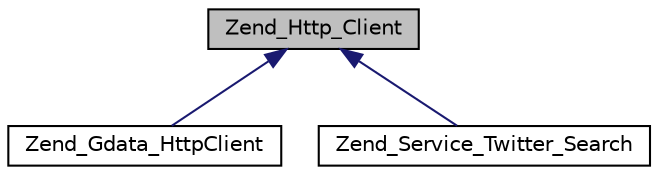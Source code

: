 digraph G
{
  edge [fontname="Helvetica",fontsize="10",labelfontname="Helvetica",labelfontsize="10"];
  node [fontname="Helvetica",fontsize="10",shape=record];
  Node1 [label="Zend_Http_Client",height=0.2,width=0.4,color="black", fillcolor="grey75", style="filled" fontcolor="black"];
  Node1 -> Node2 [dir="back",color="midnightblue",fontsize="10",style="solid",fontname="Helvetica"];
  Node2 [label="Zend_Gdata_HttpClient",height=0.2,width=0.4,color="black", fillcolor="white", style="filled",URL="$class_zend___gdata___http_client.html"];
  Node1 -> Node3 [dir="back",color="midnightblue",fontsize="10",style="solid",fontname="Helvetica"];
  Node3 [label="Zend_Service_Twitter_Search",height=0.2,width=0.4,color="black", fillcolor="white", style="filled",URL="$class_zend___service___twitter___search.html"];
}
